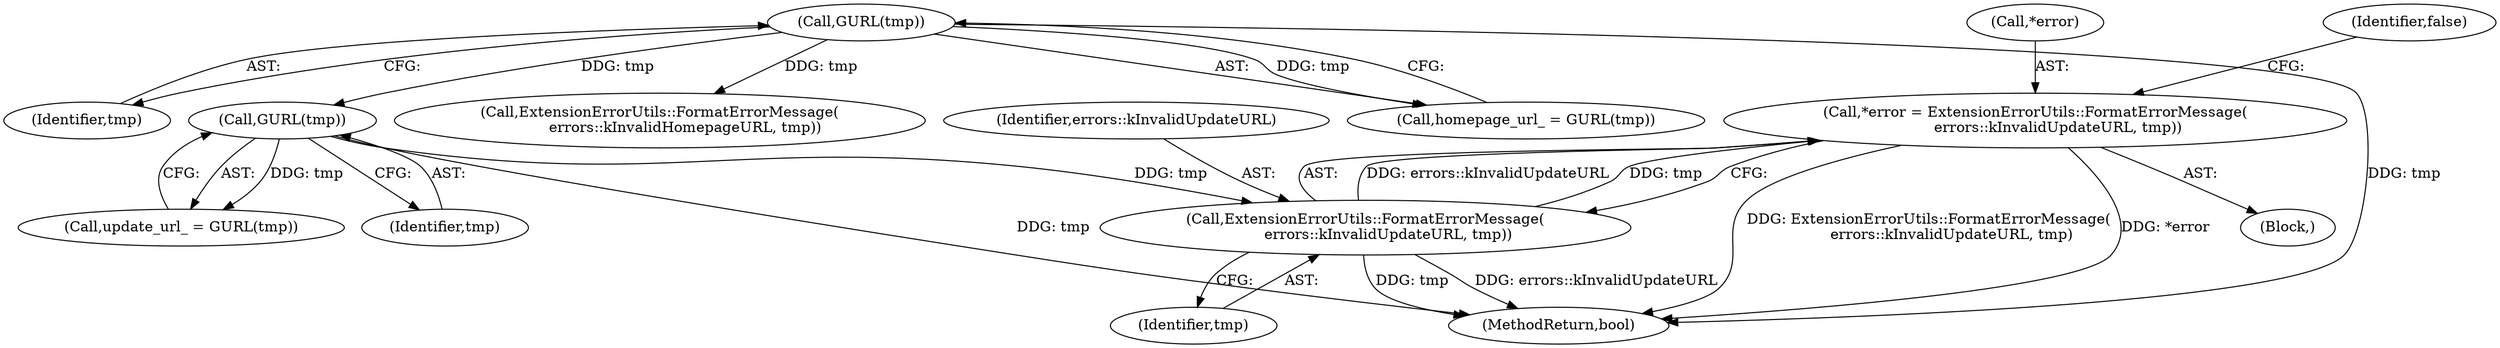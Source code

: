 digraph "0_Chrome_697cd7e2ce2535696f1b9e5cfb474cc36a734747@pointer" {
"1000326" [label="(Call,*error = ExtensionErrorUtils::FormatErrorMessage(\n          errors::kInvalidUpdateURL, tmp))"];
"1000329" [label="(Call,ExtensionErrorUtils::FormatErrorMessage(\n          errors::kInvalidUpdateURL, tmp))"];
"1000318" [label="(Call,GURL(tmp))"];
"1000274" [label="(Call,GURL(tmp))"];
"1000329" [label="(Call,ExtensionErrorUtils::FormatErrorMessage(\n          errors::kInvalidUpdateURL, tmp))"];
"1000275" [label="(Identifier,tmp)"];
"1000331" [label="(Identifier,tmp)"];
"1000318" [label="(Call,GURL(tmp))"];
"1000326" [label="(Call,*error = ExtensionErrorUtils::FormatErrorMessage(\n          errors::kInvalidUpdateURL, tmp))"];
"1000327" [label="(Call,*error)"];
"1000316" [label="(Call,update_url_ = GURL(tmp))"];
"1000274" [label="(Call,GURL(tmp))"];
"1000325" [label="(Block,)"];
"1000319" [label="(Identifier,tmp)"];
"1000272" [label="(Call,homepage_url_ = GURL(tmp))"];
"1002005" [label="(MethodReturn,bool)"];
"1000330" [label="(Identifier,errors::kInvalidUpdateURL)"];
"1000291" [label="(Call,ExtensionErrorUtils::FormatErrorMessage(\n           errors::kInvalidHomepageURL, tmp))"];
"1000333" [label="(Identifier,false)"];
"1000326" -> "1000325"  [label="AST: "];
"1000326" -> "1000329"  [label="CFG: "];
"1000327" -> "1000326"  [label="AST: "];
"1000329" -> "1000326"  [label="AST: "];
"1000333" -> "1000326"  [label="CFG: "];
"1000326" -> "1002005"  [label="DDG: ExtensionErrorUtils::FormatErrorMessage(\n          errors::kInvalidUpdateURL, tmp)"];
"1000326" -> "1002005"  [label="DDG: *error"];
"1000329" -> "1000326"  [label="DDG: errors::kInvalidUpdateURL"];
"1000329" -> "1000326"  [label="DDG: tmp"];
"1000329" -> "1000331"  [label="CFG: "];
"1000330" -> "1000329"  [label="AST: "];
"1000331" -> "1000329"  [label="AST: "];
"1000329" -> "1002005"  [label="DDG: tmp"];
"1000329" -> "1002005"  [label="DDG: errors::kInvalidUpdateURL"];
"1000318" -> "1000329"  [label="DDG: tmp"];
"1000318" -> "1000316"  [label="AST: "];
"1000318" -> "1000319"  [label="CFG: "];
"1000319" -> "1000318"  [label="AST: "];
"1000316" -> "1000318"  [label="CFG: "];
"1000318" -> "1002005"  [label="DDG: tmp"];
"1000318" -> "1000316"  [label="DDG: tmp"];
"1000274" -> "1000318"  [label="DDG: tmp"];
"1000274" -> "1000272"  [label="AST: "];
"1000274" -> "1000275"  [label="CFG: "];
"1000275" -> "1000274"  [label="AST: "];
"1000272" -> "1000274"  [label="CFG: "];
"1000274" -> "1002005"  [label="DDG: tmp"];
"1000274" -> "1000272"  [label="DDG: tmp"];
"1000274" -> "1000291"  [label="DDG: tmp"];
}
